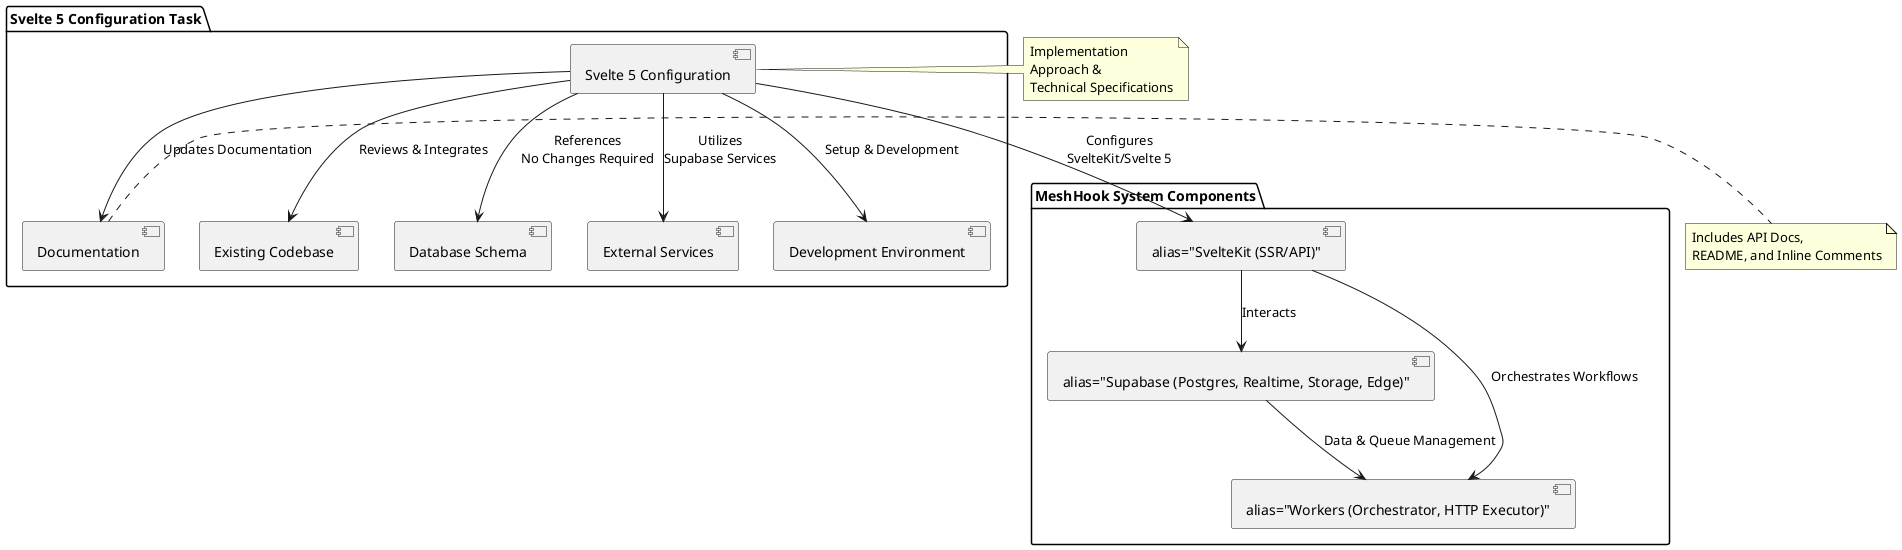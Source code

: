 @startuml
!define SvelteKitAlias alias="SvelteKit (SSR/API)"
!define SupabaseAlias alias="Supabase (Postgres, Realtime, Storage, Edge)"
!define WorkersAlias alias="Workers (Orchestrator, HTTP Executor)"

package "Svelte 5 Configuration Task" {
    [Svelte 5 Configuration] as SvelteConfig
    [Existing Codebase] as Codebase
    [Database Schema] as DBSchema
    [External Services] as ExtServices
    [Development Environment] as DevEnv
    [Documentation] as Docs
}

package "MeshHook System Components" {
    [SvelteKitAlias] as SvelteKit
    [SupabaseAlias] as Supabase
    [WorkersAlias] as Workers
}

SvelteConfig --> SvelteKit : Configures\nSvelteKit/Svelte 5
SvelteConfig --> Codebase : Reviews & Integrates
SvelteConfig --> DBSchema : References\nNo Changes Required
SvelteConfig --> ExtServices : Utilizes\nSupabase Services
SvelteConfig --> DevEnv : Setup & Development
SvelteConfig --> Docs : Updates Documentation

SvelteKit --> Supabase : Interacts
SvelteKit --> Workers : Orchestrates Workflows
Supabase --> Workers : Data & Queue Management

note right of SvelteConfig : Implementation\nApproach &\nTechnical Specifications
note right of Docs : Includes API Docs,\nREADME, and Inline Comments

@enduml